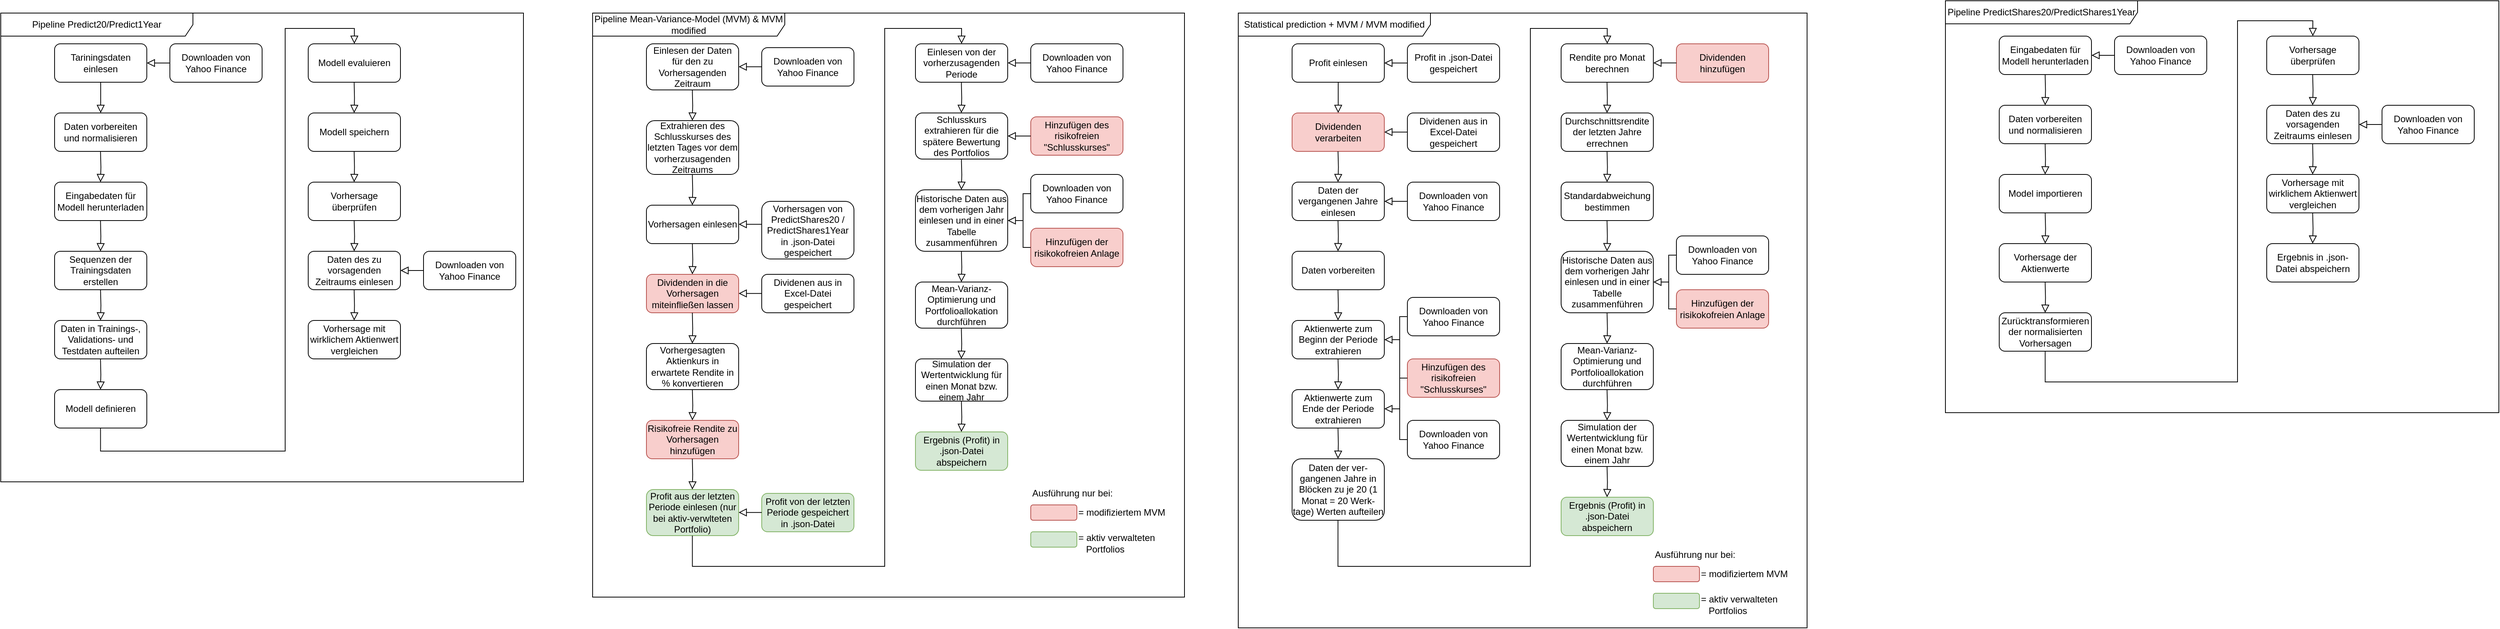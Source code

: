 <mxfile version="24.4.8" type="device">
  <diagram id="C5RBs43oDa-KdzZeNtuy" name="Page-1">
    <mxGraphModel dx="667" dy="1264" grid="1" gridSize="10" guides="1" tooltips="1" connect="1" arrows="1" fold="1" page="1" pageScale="1" pageWidth="827" pageHeight="1169" math="0" shadow="0">
      <root>
        <mxCell id="WIyWlLk6GJQsqaUBKTNV-0" />
        <mxCell id="WIyWlLk6GJQsqaUBKTNV-1" parent="WIyWlLk6GJQsqaUBKTNV-0" />
        <mxCell id="WIyWlLk6GJQsqaUBKTNV-2" value="" style="rounded=0;html=1;jettySize=auto;orthogonalLoop=1;fontSize=11;endArrow=block;endFill=0;endSize=8;strokeWidth=1;shadow=0;labelBackgroundColor=none;edgeStyle=orthogonalEdgeStyle;" parent="WIyWlLk6GJQsqaUBKTNV-1" source="WIyWlLk6GJQsqaUBKTNV-3" edge="1">
          <mxGeometry relative="1" as="geometry">
            <mxPoint x="220" y="170" as="targetPoint" />
          </mxGeometry>
        </mxCell>
        <mxCell id="WIyWlLk6GJQsqaUBKTNV-3" value="Tariningsdaten einlesen" style="rounded=1;whiteSpace=wrap;html=1;fontSize=12;glass=0;strokeWidth=1;shadow=0;" parent="WIyWlLk6GJQsqaUBKTNV-1" vertex="1">
          <mxGeometry x="160" y="80" width="120" height="50" as="geometry" />
        </mxCell>
        <mxCell id="Cf4axvwulH_Esh14Sne0-0" value="Pipeline Predict20/Predict1Year" style="shape=umlFrame;whiteSpace=wrap;html=1;pointerEvents=0;recursiveResize=0;container=1;collapsible=0;width=250;height=30;" parent="WIyWlLk6GJQsqaUBKTNV-1" vertex="1">
          <mxGeometry x="90" y="40" width="680" height="610" as="geometry" />
        </mxCell>
        <mxCell id="Cf4axvwulH_Esh14Sne0-1" value="Daten vorbereiten und normalisieren" style="rounded=1;whiteSpace=wrap;html=1;fontSize=12;glass=0;strokeWidth=1;shadow=0;" parent="Cf4axvwulH_Esh14Sne0-0" vertex="1">
          <mxGeometry x="70" y="130" width="120" height="50" as="geometry" />
        </mxCell>
        <mxCell id="Cf4axvwulH_Esh14Sne0-2" value="Eingabedaten für Modell herunterladen" style="rounded=1;whiteSpace=wrap;html=1;fontSize=12;glass=0;strokeWidth=1;shadow=0;" parent="Cf4axvwulH_Esh14Sne0-0" vertex="1">
          <mxGeometry x="70" y="220" width="120" height="50" as="geometry" />
        </mxCell>
        <mxCell id="Cf4axvwulH_Esh14Sne0-3" value="" style="rounded=0;html=1;jettySize=auto;orthogonalLoop=1;fontSize=11;endArrow=block;endFill=0;endSize=8;strokeWidth=1;shadow=0;labelBackgroundColor=none;edgeStyle=orthogonalEdgeStyle;" parent="Cf4axvwulH_Esh14Sne0-0" edge="1">
          <mxGeometry relative="1" as="geometry">
            <mxPoint x="129.75" y="180" as="sourcePoint" />
            <mxPoint x="129.75" y="220" as="targetPoint" />
          </mxGeometry>
        </mxCell>
        <mxCell id="Cf4axvwulH_Esh14Sne0-4" value="Sequenzen der Trainingsdaten erstellen" style="rounded=1;whiteSpace=wrap;html=1;fontSize=12;glass=0;strokeWidth=1;shadow=0;" parent="Cf4axvwulH_Esh14Sne0-0" vertex="1">
          <mxGeometry x="70" y="310" width="120" height="50" as="geometry" />
        </mxCell>
        <mxCell id="Cf4axvwulH_Esh14Sne0-5" value="" style="rounded=0;html=1;jettySize=auto;orthogonalLoop=1;fontSize=11;endArrow=block;endFill=0;endSize=8;strokeWidth=1;shadow=0;labelBackgroundColor=none;edgeStyle=orthogonalEdgeStyle;" parent="Cf4axvwulH_Esh14Sne0-0" edge="1">
          <mxGeometry relative="1" as="geometry">
            <mxPoint x="129.73" y="270" as="sourcePoint" />
            <mxPoint x="129.73" y="310" as="targetPoint" />
          </mxGeometry>
        </mxCell>
        <mxCell id="Cf4axvwulH_Esh14Sne0-6" value="Daten in Trainings-, Validations- und Testdaten aufteilen" style="rounded=1;whiteSpace=wrap;html=1;fontSize=12;glass=0;strokeWidth=1;shadow=0;" parent="Cf4axvwulH_Esh14Sne0-0" vertex="1">
          <mxGeometry x="70" y="400" width="120" height="50" as="geometry" />
        </mxCell>
        <mxCell id="Cf4axvwulH_Esh14Sne0-7" value="" style="rounded=0;html=1;jettySize=auto;orthogonalLoop=1;fontSize=11;endArrow=block;endFill=0;endSize=8;strokeWidth=1;shadow=0;labelBackgroundColor=none;edgeStyle=orthogonalEdgeStyle;" parent="Cf4axvwulH_Esh14Sne0-0" edge="1">
          <mxGeometry relative="1" as="geometry">
            <mxPoint x="129.77" y="360" as="sourcePoint" />
            <mxPoint x="129.77" y="400" as="targetPoint" />
          </mxGeometry>
        </mxCell>
        <mxCell id="Cf4axvwulH_Esh14Sne0-8" value="Modell definieren" style="rounded=1;whiteSpace=wrap;html=1;fontSize=12;glass=0;strokeWidth=1;shadow=0;" parent="Cf4axvwulH_Esh14Sne0-0" vertex="1">
          <mxGeometry x="70" y="490" width="120" height="50" as="geometry" />
        </mxCell>
        <mxCell id="Cf4axvwulH_Esh14Sne0-9" value="" style="rounded=0;html=1;jettySize=auto;orthogonalLoop=1;fontSize=11;endArrow=block;endFill=0;endSize=8;strokeWidth=1;shadow=0;labelBackgroundColor=none;edgeStyle=orthogonalEdgeStyle;" parent="Cf4axvwulH_Esh14Sne0-0" edge="1">
          <mxGeometry relative="1" as="geometry">
            <mxPoint x="129.73" y="450" as="sourcePoint" />
            <mxPoint x="129.73" y="490" as="targetPoint" />
          </mxGeometry>
        </mxCell>
        <mxCell id="Cf4axvwulH_Esh14Sne0-10" value="" style="rounded=0;html=1;jettySize=auto;orthogonalLoop=1;fontSize=11;endArrow=block;endFill=0;endSize=8;strokeWidth=1;shadow=0;labelBackgroundColor=none;edgeStyle=orthogonalEdgeStyle;entryX=0.5;entryY=0;entryDx=0;entryDy=0;" parent="Cf4axvwulH_Esh14Sne0-0" target="Cf4axvwulH_Esh14Sne0-11" edge="1">
          <mxGeometry relative="1" as="geometry">
            <mxPoint x="129.77" y="540" as="sourcePoint" />
            <mxPoint x="129.77" y="580" as="targetPoint" />
            <Array as="points">
              <mxPoint x="130" y="570" />
              <mxPoint x="370" y="570" />
              <mxPoint x="370" y="20" />
              <mxPoint x="460" y="20" />
            </Array>
          </mxGeometry>
        </mxCell>
        <mxCell id="Cf4axvwulH_Esh14Sne0-11" value="Modell evaluieren" style="rounded=1;whiteSpace=wrap;html=1;fontSize=12;glass=0;strokeWidth=1;shadow=0;" parent="Cf4axvwulH_Esh14Sne0-0" vertex="1">
          <mxGeometry x="400" y="40" width="120" height="50" as="geometry" />
        </mxCell>
        <mxCell id="Cf4axvwulH_Esh14Sne0-12" value="Modell speichern" style="rounded=1;whiteSpace=wrap;html=1;fontSize=12;glass=0;strokeWidth=1;shadow=0;" parent="Cf4axvwulH_Esh14Sne0-0" vertex="1">
          <mxGeometry x="400" y="130" width="120" height="50" as="geometry" />
        </mxCell>
        <mxCell id="Cf4axvwulH_Esh14Sne0-13" value="" style="rounded=0;html=1;jettySize=auto;orthogonalLoop=1;fontSize=11;endArrow=block;endFill=0;endSize=8;strokeWidth=1;shadow=0;labelBackgroundColor=none;edgeStyle=orthogonalEdgeStyle;" parent="Cf4axvwulH_Esh14Sne0-0" edge="1">
          <mxGeometry relative="1" as="geometry">
            <mxPoint x="459.74" y="90" as="sourcePoint" />
            <mxPoint x="459.74" y="130" as="targetPoint" />
          </mxGeometry>
        </mxCell>
        <mxCell id="Cf4axvwulH_Esh14Sne0-14" value="Vorhersage überprüfen" style="rounded=1;whiteSpace=wrap;html=1;fontSize=12;glass=0;strokeWidth=1;shadow=0;" parent="Cf4axvwulH_Esh14Sne0-0" vertex="1">
          <mxGeometry x="400" y="220" width="120" height="50" as="geometry" />
        </mxCell>
        <mxCell id="Cf4axvwulH_Esh14Sne0-16" value="" style="rounded=0;html=1;jettySize=auto;orthogonalLoop=1;fontSize=11;endArrow=block;endFill=0;endSize=8;strokeWidth=1;shadow=0;labelBackgroundColor=none;edgeStyle=orthogonalEdgeStyle;" parent="Cf4axvwulH_Esh14Sne0-0" edge="1">
          <mxGeometry relative="1" as="geometry">
            <mxPoint x="459.74" y="180" as="sourcePoint" />
            <mxPoint x="459.74" y="220" as="targetPoint" />
          </mxGeometry>
        </mxCell>
        <mxCell id="Cf4axvwulH_Esh14Sne0-18" value="Downloaden von Yahoo Finance" style="rounded=1;whiteSpace=wrap;html=1;fontSize=12;glass=0;strokeWidth=1;shadow=0;" parent="Cf4axvwulH_Esh14Sne0-0" vertex="1">
          <mxGeometry x="220" y="40" width="120" height="50" as="geometry" />
        </mxCell>
        <mxCell id="Cf4axvwulH_Esh14Sne0-19" value="Downloaden von Yahoo Finance" style="rounded=1;whiteSpace=wrap;html=1;fontSize=12;glass=0;strokeWidth=1;shadow=0;" parent="Cf4axvwulH_Esh14Sne0-0" vertex="1">
          <mxGeometry x="550" y="310" width="120" height="50" as="geometry" />
        </mxCell>
        <mxCell id="Cf4axvwulH_Esh14Sne0-20" value="" style="rounded=0;html=1;jettySize=auto;orthogonalLoop=1;fontSize=11;endArrow=block;endFill=0;endSize=8;strokeWidth=1;shadow=0;labelBackgroundColor=none;edgeStyle=orthogonalEdgeStyle;entryX=1;entryY=0.5;entryDx=0;entryDy=0;exitX=0;exitY=0.5;exitDx=0;exitDy=0;" parent="Cf4axvwulH_Esh14Sne0-0" source="Cf4axvwulH_Esh14Sne0-19" edge="1">
          <mxGeometry relative="1" as="geometry">
            <mxPoint x="470" y="370" as="sourcePoint" />
            <mxPoint x="520" y="335" as="targetPoint" />
            <Array as="points" />
          </mxGeometry>
        </mxCell>
        <mxCell id="Cf4axvwulH_Esh14Sne0-21" value="Daten des zu vorsagenden Zeitraums einlesen" style="rounded=1;whiteSpace=wrap;html=1;fontSize=12;glass=0;strokeWidth=1;shadow=0;" parent="Cf4axvwulH_Esh14Sne0-0" vertex="1">
          <mxGeometry x="400" y="310" width="120" height="50" as="geometry" />
        </mxCell>
        <mxCell id="Cf4axvwulH_Esh14Sne0-22" value="" style="rounded=0;html=1;jettySize=auto;orthogonalLoop=1;fontSize=11;endArrow=block;endFill=0;endSize=8;strokeWidth=1;shadow=0;labelBackgroundColor=none;edgeStyle=orthogonalEdgeStyle;" parent="Cf4axvwulH_Esh14Sne0-0" edge="1">
          <mxGeometry relative="1" as="geometry">
            <mxPoint x="459.76" y="270" as="sourcePoint" />
            <mxPoint x="459.76" y="310" as="targetPoint" />
          </mxGeometry>
        </mxCell>
        <mxCell id="Cf4axvwulH_Esh14Sne0-23" value="Vorhersage mit wirklichem Aktienwert vergleichen" style="rounded=1;whiteSpace=wrap;html=1;fontSize=12;glass=0;strokeWidth=1;shadow=0;" parent="Cf4axvwulH_Esh14Sne0-0" vertex="1">
          <mxGeometry x="400" y="400" width="120" height="50" as="geometry" />
        </mxCell>
        <mxCell id="Cf4axvwulH_Esh14Sne0-24" value="" style="rounded=0;html=1;jettySize=auto;orthogonalLoop=1;fontSize=11;endArrow=block;endFill=0;endSize=8;strokeWidth=1;shadow=0;labelBackgroundColor=none;edgeStyle=orthogonalEdgeStyle;" parent="Cf4axvwulH_Esh14Sne0-0" edge="1">
          <mxGeometry relative="1" as="geometry">
            <mxPoint x="459.74" y="360" as="sourcePoint" />
            <mxPoint x="459.74" y="400" as="targetPoint" />
          </mxGeometry>
        </mxCell>
        <mxCell id="Cf4axvwulH_Esh14Sne0-17" value="" style="rounded=0;html=1;jettySize=auto;orthogonalLoop=1;fontSize=11;endArrow=block;endFill=0;endSize=8;strokeWidth=1;shadow=0;labelBackgroundColor=none;edgeStyle=orthogonalEdgeStyle;entryX=1;entryY=0.5;entryDx=0;entryDy=0;exitX=0;exitY=0.5;exitDx=0;exitDy=0;" parent="WIyWlLk6GJQsqaUBKTNV-1" source="Cf4axvwulH_Esh14Sne0-18" target="WIyWlLk6GJQsqaUBKTNV-3" edge="1">
          <mxGeometry relative="1" as="geometry">
            <mxPoint x="230" y="140" as="sourcePoint" />
            <mxPoint x="230" y="180" as="targetPoint" />
            <Array as="points" />
          </mxGeometry>
        </mxCell>
        <mxCell id="Cf4axvwulH_Esh14Sne0-27" value="Pipeline Mean-Variance-Model (MVM) &amp;amp; MVM modified" style="shape=umlFrame;whiteSpace=wrap;html=1;pointerEvents=0;recursiveResize=0;container=1;collapsible=0;width=250;height=30;" parent="WIyWlLk6GJQsqaUBKTNV-1" vertex="1">
          <mxGeometry x="860" y="40" width="770" height="760" as="geometry" />
        </mxCell>
        <mxCell id="Cf4axvwulH_Esh14Sne0-28" value="Extrahieren des Schlusskurses des letzten Tages vor dem vorherzusagenden Zeitraums" style="rounded=1;whiteSpace=wrap;html=1;fontSize=12;glass=0;strokeWidth=1;shadow=0;" parent="Cf4axvwulH_Esh14Sne0-27" vertex="1">
          <mxGeometry x="70" y="140" width="120" height="70" as="geometry" />
        </mxCell>
        <mxCell id="Cf4axvwulH_Esh14Sne0-29" value="Vorhersagen einlesen" style="rounded=1;whiteSpace=wrap;html=1;fontSize=12;glass=0;strokeWidth=1;shadow=0;" parent="Cf4axvwulH_Esh14Sne0-27" vertex="1">
          <mxGeometry x="70" y="250" width="120" height="50" as="geometry" />
        </mxCell>
        <mxCell id="Cf4axvwulH_Esh14Sne0-30" value="" style="rounded=0;html=1;jettySize=auto;orthogonalLoop=1;fontSize=11;endArrow=block;endFill=0;endSize=8;strokeWidth=1;shadow=0;labelBackgroundColor=none;edgeStyle=orthogonalEdgeStyle;" parent="Cf4axvwulH_Esh14Sne0-27" edge="1">
          <mxGeometry relative="1" as="geometry">
            <mxPoint x="129.73" y="100" as="sourcePoint" />
            <mxPoint x="129.73" y="140" as="targetPoint" />
          </mxGeometry>
        </mxCell>
        <mxCell id="Cf4axvwulH_Esh14Sne0-31" value="Vorhergesagten Aktienkurs in erwartete Rendite in % konvertieren" style="rounded=1;whiteSpace=wrap;html=1;fontSize=12;glass=0;strokeWidth=1;shadow=0;" parent="Cf4axvwulH_Esh14Sne0-27" vertex="1">
          <mxGeometry x="70" y="430" width="120" height="60" as="geometry" />
        </mxCell>
        <mxCell id="Cf4axvwulH_Esh14Sne0-33" value="Profit aus der letzten Periode einlesen (nur bei aktiv-verwlteten Portfolio)" style="rounded=1;whiteSpace=wrap;html=1;fontSize=12;glass=0;strokeWidth=1;shadow=0;fillColor=#d5e8d4;strokeColor=#82b366;" parent="Cf4axvwulH_Esh14Sne0-27" vertex="1">
          <mxGeometry x="70" y="620" width="120" height="60" as="geometry" />
        </mxCell>
        <mxCell id="Cf4axvwulH_Esh14Sne0-34" value="" style="rounded=0;html=1;jettySize=auto;orthogonalLoop=1;fontSize=11;endArrow=block;endFill=0;endSize=8;strokeWidth=1;shadow=0;labelBackgroundColor=none;edgeStyle=orthogonalEdgeStyle;" parent="Cf4axvwulH_Esh14Sne0-27" edge="1">
          <mxGeometry relative="1" as="geometry">
            <mxPoint x="129.74" y="210" as="sourcePoint" />
            <mxPoint x="129.74" y="250" as="targetPoint" />
          </mxGeometry>
        </mxCell>
        <mxCell id="Cf4axvwulH_Esh14Sne0-35" value="Profit von der letzten Periode gespeichert in .json-Datei" style="rounded=1;whiteSpace=wrap;html=1;fontSize=12;glass=0;strokeWidth=1;shadow=0;fillColor=#d5e8d4;strokeColor=#82b366;" parent="Cf4axvwulH_Esh14Sne0-27" vertex="1">
          <mxGeometry x="220" y="625" width="120" height="50" as="geometry" />
        </mxCell>
        <mxCell id="Cf4axvwulH_Esh14Sne0-37" value="" style="rounded=0;html=1;jettySize=auto;orthogonalLoop=1;fontSize=11;endArrow=block;endFill=0;endSize=8;strokeWidth=1;shadow=0;labelBackgroundColor=none;edgeStyle=orthogonalEdgeStyle;" parent="Cf4axvwulH_Esh14Sne0-27" edge="1">
          <mxGeometry relative="1" as="geometry">
            <mxPoint x="129.77" y="490" as="sourcePoint" />
            <mxPoint x="129.77" y="530" as="targetPoint" />
          </mxGeometry>
        </mxCell>
        <mxCell id="Cf4axvwulH_Esh14Sne0-38" value="Einlesen von der vorherzusagenden Periode" style="rounded=1;whiteSpace=wrap;html=1;fontSize=12;glass=0;strokeWidth=1;shadow=0;" parent="Cf4axvwulH_Esh14Sne0-27" vertex="1">
          <mxGeometry x="420" y="40" width="120" height="50" as="geometry" />
        </mxCell>
        <mxCell id="Cf4axvwulH_Esh14Sne0-39" value="Schlusskurs extrahieren für die spätere Bewertung des Portfolios" style="rounded=1;whiteSpace=wrap;html=1;fontSize=12;glass=0;strokeWidth=1;shadow=0;" parent="Cf4axvwulH_Esh14Sne0-27" vertex="1">
          <mxGeometry x="420" y="130" width="120" height="60" as="geometry" />
        </mxCell>
        <mxCell id="Cf4axvwulH_Esh14Sne0-41" value="Historische Daten aus dem vorherigen Jahr einlesen und in einer Tabelle zusammenführen" style="rounded=1;whiteSpace=wrap;html=1;fontSize=12;glass=0;strokeWidth=1;shadow=0;" parent="Cf4axvwulH_Esh14Sne0-27" vertex="1">
          <mxGeometry x="420" y="230" width="120" height="80" as="geometry" />
        </mxCell>
        <mxCell id="Cf4axvwulH_Esh14Sne0-42" value="" style="rounded=0;html=1;jettySize=auto;orthogonalLoop=1;fontSize=11;endArrow=block;endFill=0;endSize=8;strokeWidth=1;shadow=0;labelBackgroundColor=none;edgeStyle=orthogonalEdgeStyle;" parent="Cf4axvwulH_Esh14Sne0-27" edge="1">
          <mxGeometry relative="1" as="geometry">
            <mxPoint x="479.77" y="190" as="sourcePoint" />
            <mxPoint x="479.77" y="230" as="targetPoint" />
          </mxGeometry>
        </mxCell>
        <mxCell id="Cf4axvwulH_Esh14Sne0-43" value="Einlesen der Daten für den zu Vorhersagenden Zeitraum" style="rounded=1;whiteSpace=wrap;html=1;fontSize=12;glass=0;strokeWidth=1;shadow=0;" parent="Cf4axvwulH_Esh14Sne0-27" vertex="1">
          <mxGeometry x="70" y="40" width="120" height="60" as="geometry" />
        </mxCell>
        <mxCell id="Cf4axvwulH_Esh14Sne0-46" value="Mean-Varianz-Optimierung und Portfolioallokation durchführen" style="rounded=1;whiteSpace=wrap;html=1;fontSize=12;glass=0;strokeWidth=1;shadow=0;" parent="Cf4axvwulH_Esh14Sne0-27" vertex="1">
          <mxGeometry x="420" y="350" width="120" height="60" as="geometry" />
        </mxCell>
        <mxCell id="Cf4axvwulH_Esh14Sne0-48" value="Simulation der Wertentwicklung für einen Monat bzw. einem Jahr" style="rounded=1;whiteSpace=wrap;html=1;fontSize=12;glass=0;strokeWidth=1;shadow=0;" parent="Cf4axvwulH_Esh14Sne0-27" vertex="1">
          <mxGeometry x="420" y="450" width="120" height="55" as="geometry" />
        </mxCell>
        <mxCell id="Cf4axvwulH_Esh14Sne0-51" value="Downloaden von Yahoo Finance" style="rounded=1;whiteSpace=wrap;html=1;fontSize=12;glass=0;strokeWidth=1;shadow=0;" parent="Cf4axvwulH_Esh14Sne0-27" vertex="1">
          <mxGeometry x="220" y="45" width="120" height="50" as="geometry" />
        </mxCell>
        <mxCell id="Cf4axvwulH_Esh14Sne0-52" value="" style="rounded=0;html=1;jettySize=auto;orthogonalLoop=1;fontSize=11;endArrow=block;endFill=0;endSize=8;strokeWidth=1;shadow=0;labelBackgroundColor=none;edgeStyle=orthogonalEdgeStyle;entryX=1;entryY=0.5;entryDx=0;entryDy=0;exitX=0;exitY=0.5;exitDx=0;exitDy=0;" parent="Cf4axvwulH_Esh14Sne0-27" edge="1">
          <mxGeometry relative="1" as="geometry">
            <mxPoint x="220" y="69.86" as="sourcePoint" />
            <mxPoint x="190" y="69.86" as="targetPoint" />
            <Array as="points" />
          </mxGeometry>
        </mxCell>
        <mxCell id="Cf4axvwulH_Esh14Sne0-54" value="Vorhersagen von PredictShares20 / PredictShares1Year in .json-Datei gespeichert" style="rounded=1;whiteSpace=wrap;html=1;fontSize=12;glass=0;strokeWidth=1;shadow=0;" parent="Cf4axvwulH_Esh14Sne0-27" vertex="1">
          <mxGeometry x="220" y="245" width="120" height="75" as="geometry" />
        </mxCell>
        <mxCell id="Cf4axvwulH_Esh14Sne0-57" value="" style="rounded=0;html=1;jettySize=auto;orthogonalLoop=1;fontSize=11;endArrow=block;endFill=0;endSize=8;strokeWidth=1;shadow=0;labelBackgroundColor=none;edgeStyle=orthogonalEdgeStyle;entryX=1;entryY=0.5;entryDx=0;entryDy=0;exitX=0;exitY=0.5;exitDx=0;exitDy=0;" parent="Cf4axvwulH_Esh14Sne0-27" edge="1">
          <mxGeometry relative="1" as="geometry">
            <mxPoint x="220" y="274.83" as="sourcePoint" />
            <mxPoint x="190" y="274.83" as="targetPoint" />
            <Array as="points" />
          </mxGeometry>
        </mxCell>
        <mxCell id="Cf4axvwulH_Esh14Sne0-58" value="" style="rounded=0;html=1;jettySize=auto;orthogonalLoop=1;fontSize=11;endArrow=block;endFill=0;endSize=8;strokeWidth=1;shadow=0;labelBackgroundColor=none;edgeStyle=orthogonalEdgeStyle;" parent="Cf4axvwulH_Esh14Sne0-27" edge="1">
          <mxGeometry relative="1" as="geometry">
            <mxPoint x="129.76" y="300" as="sourcePoint" />
            <mxPoint x="129.76" y="340" as="targetPoint" />
          </mxGeometry>
        </mxCell>
        <mxCell id="Cf4axvwulH_Esh14Sne0-59" value="" style="rounded=0;html=1;jettySize=auto;orthogonalLoop=1;fontSize=11;endArrow=block;endFill=0;endSize=8;strokeWidth=1;shadow=0;labelBackgroundColor=none;edgeStyle=orthogonalEdgeStyle;entryX=1;entryY=0.5;entryDx=0;entryDy=0;exitX=0;exitY=0.5;exitDx=0;exitDy=0;" parent="Cf4axvwulH_Esh14Sne0-27" edge="1">
          <mxGeometry relative="1" as="geometry">
            <mxPoint x="220" y="649.86" as="sourcePoint" />
            <mxPoint x="190" y="649.86" as="targetPoint" />
            <Array as="points" />
          </mxGeometry>
        </mxCell>
        <mxCell id="Cf4axvwulH_Esh14Sne0-61" value="" style="rounded=0;html=1;jettySize=auto;orthogonalLoop=1;fontSize=11;endArrow=block;endFill=0;endSize=8;strokeWidth=1;shadow=0;labelBackgroundColor=none;edgeStyle=orthogonalEdgeStyle;entryX=0.5;entryY=0;entryDx=0;entryDy=0;" parent="Cf4axvwulH_Esh14Sne0-27" edge="1" target="Cf4axvwulH_Esh14Sne0-38">
          <mxGeometry relative="1" as="geometry">
            <mxPoint x="129.77" y="680" as="sourcePoint" />
            <mxPoint x="129.77" y="720" as="targetPoint" />
            <Array as="points">
              <mxPoint x="130" y="720" />
              <mxPoint x="380" y="720" />
              <mxPoint x="380" y="20" />
              <mxPoint x="480" y="20" />
            </Array>
          </mxGeometry>
        </mxCell>
        <mxCell id="Cf4axvwulH_Esh14Sne0-62" value="Downloaden von Yahoo Finance" style="rounded=1;whiteSpace=wrap;html=1;fontSize=12;glass=0;strokeWidth=1;shadow=0;" parent="Cf4axvwulH_Esh14Sne0-27" vertex="1">
          <mxGeometry x="570" y="40" width="120" height="50" as="geometry" />
        </mxCell>
        <mxCell id="Cf4axvwulH_Esh14Sne0-63" value="" style="rounded=0;html=1;jettySize=auto;orthogonalLoop=1;fontSize=11;endArrow=block;endFill=0;endSize=8;strokeWidth=1;shadow=0;labelBackgroundColor=none;edgeStyle=orthogonalEdgeStyle;entryX=1;entryY=0.5;entryDx=0;entryDy=0;exitX=0;exitY=0.5;exitDx=0;exitDy=0;" parent="Cf4axvwulH_Esh14Sne0-27" edge="1">
          <mxGeometry relative="1" as="geometry">
            <mxPoint x="570" y="64.83" as="sourcePoint" />
            <mxPoint x="540" y="64.83" as="targetPoint" />
            <Array as="points" />
          </mxGeometry>
        </mxCell>
        <mxCell id="Cf4axvwulH_Esh14Sne0-64" value="" style="rounded=0;html=1;jettySize=auto;orthogonalLoop=1;fontSize=11;endArrow=block;endFill=0;endSize=8;strokeWidth=1;shadow=0;labelBackgroundColor=none;edgeStyle=orthogonalEdgeStyle;" parent="Cf4axvwulH_Esh14Sne0-27" edge="1">
          <mxGeometry relative="1" as="geometry">
            <mxPoint x="479.73" y="90" as="sourcePoint" />
            <mxPoint x="479.73" y="130" as="targetPoint" />
          </mxGeometry>
        </mxCell>
        <mxCell id="Cf4axvwulH_Esh14Sne0-65" value="Downloaden von Yahoo Finance" style="rounded=1;whiteSpace=wrap;html=1;fontSize=12;glass=0;strokeWidth=1;shadow=0;" parent="Cf4axvwulH_Esh14Sne0-27" vertex="1">
          <mxGeometry x="570" y="210" width="120" height="50" as="geometry" />
        </mxCell>
        <mxCell id="Cf4axvwulH_Esh14Sne0-66" value="" style="rounded=0;html=1;jettySize=auto;orthogonalLoop=1;fontSize=11;endArrow=block;endFill=0;endSize=8;strokeWidth=1;shadow=0;labelBackgroundColor=none;edgeStyle=orthogonalEdgeStyle;entryX=1;entryY=0.5;entryDx=0;entryDy=0;exitX=0;exitY=0.5;exitDx=0;exitDy=0;" parent="Cf4axvwulH_Esh14Sne0-27" source="Cf4axvwulH_Esh14Sne0-65" edge="1">
          <mxGeometry relative="1" as="geometry">
            <mxPoint x="570" y="270" as="sourcePoint" />
            <mxPoint x="540" y="270" as="targetPoint" />
            <Array as="points">
              <mxPoint x="560" y="235" />
              <mxPoint x="560" y="270" />
            </Array>
          </mxGeometry>
        </mxCell>
        <mxCell id="Cf4axvwulH_Esh14Sne0-67" value="" style="rounded=0;html=1;jettySize=auto;orthogonalLoop=1;fontSize=11;endArrow=block;endFill=0;endSize=8;strokeWidth=1;shadow=0;labelBackgroundColor=none;edgeStyle=orthogonalEdgeStyle;" parent="Cf4axvwulH_Esh14Sne0-27" edge="1">
          <mxGeometry relative="1" as="geometry">
            <mxPoint x="479.77" y="310" as="sourcePoint" />
            <mxPoint x="479.77" y="350" as="targetPoint" />
          </mxGeometry>
        </mxCell>
        <mxCell id="Cf4axvwulH_Esh14Sne0-69" value="Ergebnis (Profit) in .json-Datei abspeichern" style="rounded=1;whiteSpace=wrap;html=1;fontSize=12;glass=0;strokeWidth=1;shadow=0;fillColor=#d5e8d4;strokeColor=#82b366;" parent="Cf4axvwulH_Esh14Sne0-27" vertex="1">
          <mxGeometry x="420" y="545" width="120" height="50" as="geometry" />
        </mxCell>
        <mxCell id="Cf4axvwulH_Esh14Sne0-70" value="" style="rounded=0;html=1;jettySize=auto;orthogonalLoop=1;fontSize=11;endArrow=block;endFill=0;endSize=8;strokeWidth=1;shadow=0;labelBackgroundColor=none;edgeStyle=orthogonalEdgeStyle;" parent="Cf4axvwulH_Esh14Sne0-27" edge="1">
          <mxGeometry relative="1" as="geometry">
            <mxPoint x="479.77" y="505" as="sourcePoint" />
            <mxPoint x="479.77" y="545" as="targetPoint" />
          </mxGeometry>
        </mxCell>
        <mxCell id="Cf4axvwulH_Esh14Sne0-73" value="Dividenden in die Vorhersagen miteinfließen lassen" style="rounded=1;whiteSpace=wrap;html=1;fontSize=12;glass=0;strokeWidth=1;shadow=0;fillColor=#f8cecc;strokeColor=#b85450;" parent="Cf4axvwulH_Esh14Sne0-27" vertex="1">
          <mxGeometry x="70" y="340" width="120" height="50" as="geometry" />
        </mxCell>
        <mxCell id="Cf4axvwulH_Esh14Sne0-107" value="" style="rounded=0;html=1;jettySize=auto;orthogonalLoop=1;fontSize=11;endArrow=block;endFill=0;endSize=8;strokeWidth=1;shadow=0;labelBackgroundColor=none;edgeStyle=orthogonalEdgeStyle;" parent="Cf4axvwulH_Esh14Sne0-27" edge="1">
          <mxGeometry relative="1" as="geometry">
            <mxPoint x="129.74" y="390" as="sourcePoint" />
            <mxPoint x="129.74" y="430" as="targetPoint" />
          </mxGeometry>
        </mxCell>
        <mxCell id="7r-0wV_OuT9NUW6ucxpt-0" value="Risikofreie Rendite zu Vorhersagen hinzufügen" style="rounded=1;whiteSpace=wrap;html=1;fontSize=12;glass=0;strokeWidth=1;shadow=0;fillColor=#f8cecc;strokeColor=#b85450;" parent="Cf4axvwulH_Esh14Sne0-27" vertex="1">
          <mxGeometry x="70" y="530" width="120" height="50" as="geometry" />
        </mxCell>
        <mxCell id="7r-0wV_OuT9NUW6ucxpt-1" value="" style="rounded=0;html=1;jettySize=auto;orthogonalLoop=1;fontSize=11;endArrow=block;endFill=0;endSize=8;strokeWidth=1;shadow=0;labelBackgroundColor=none;edgeStyle=orthogonalEdgeStyle;" parent="Cf4axvwulH_Esh14Sne0-27" edge="1">
          <mxGeometry relative="1" as="geometry">
            <mxPoint x="129.74" y="580" as="sourcePoint" />
            <mxPoint x="129.74" y="620" as="targetPoint" />
          </mxGeometry>
        </mxCell>
        <mxCell id="7r-0wV_OuT9NUW6ucxpt-2" value="Hinzufügen des risikofreien &quot;Schlusskurses&quot;" style="rounded=1;whiteSpace=wrap;html=1;fontSize=12;glass=0;strokeWidth=1;shadow=0;fillColor=#f8cecc;strokeColor=#b85450;" parent="Cf4axvwulH_Esh14Sne0-27" vertex="1">
          <mxGeometry x="570" y="135" width="120" height="50" as="geometry" />
        </mxCell>
        <mxCell id="7r-0wV_OuT9NUW6ucxpt-3" value="" style="rounded=0;html=1;jettySize=auto;orthogonalLoop=1;fontSize=11;endArrow=block;endFill=0;endSize=8;strokeWidth=1;shadow=0;labelBackgroundColor=none;edgeStyle=orthogonalEdgeStyle;entryX=1;entryY=0.5;entryDx=0;entryDy=0;exitX=0;exitY=0.5;exitDx=0;exitDy=0;" parent="Cf4axvwulH_Esh14Sne0-27" edge="1">
          <mxGeometry relative="1" as="geometry">
            <mxPoint x="570" y="160" as="sourcePoint" />
            <mxPoint x="540" y="160" as="targetPoint" />
            <Array as="points" />
          </mxGeometry>
        </mxCell>
        <mxCell id="7r-0wV_OuT9NUW6ucxpt-4" value="Hinzufügen der risikokofreien Anlage" style="rounded=1;whiteSpace=wrap;html=1;fontSize=12;glass=0;strokeWidth=1;shadow=0;fillColor=#f8cecc;strokeColor=#b85450;" parent="Cf4axvwulH_Esh14Sne0-27" vertex="1">
          <mxGeometry x="570" y="280" width="120" height="50" as="geometry" />
        </mxCell>
        <mxCell id="7r-0wV_OuT9NUW6ucxpt-5" value="" style="rounded=0;html=1;jettySize=auto;orthogonalLoop=1;fontSize=11;endArrow=none;endFill=0;endSize=8;strokeWidth=1;shadow=0;labelBackgroundColor=none;edgeStyle=orthogonalEdgeStyle;exitX=0;exitY=0.5;exitDx=0;exitDy=0;" parent="Cf4axvwulH_Esh14Sne0-27" source="7r-0wV_OuT9NUW6ucxpt-4" edge="1">
          <mxGeometry relative="1" as="geometry">
            <mxPoint x="570" y="270" as="sourcePoint" />
            <mxPoint x="560" y="270" as="targetPoint" />
            <Array as="points">
              <mxPoint x="560" y="305" />
            </Array>
          </mxGeometry>
        </mxCell>
        <mxCell id="7r-0wV_OuT9NUW6ucxpt-143" value="Dividenen aus in Excel-Datei gespeichert" style="rounded=1;whiteSpace=wrap;html=1;fontSize=12;glass=0;strokeWidth=1;shadow=0;" parent="Cf4axvwulH_Esh14Sne0-27" vertex="1">
          <mxGeometry x="220" y="340" width="120" height="50" as="geometry" />
        </mxCell>
        <mxCell id="7r-0wV_OuT9NUW6ucxpt-144" value="" style="rounded=0;html=1;jettySize=auto;orthogonalLoop=1;fontSize=11;endArrow=block;endFill=0;endSize=8;strokeWidth=1;shadow=0;labelBackgroundColor=none;edgeStyle=orthogonalEdgeStyle;entryX=1;entryY=0.5;entryDx=0;entryDy=0;exitX=0;exitY=0.5;exitDx=0;exitDy=0;" parent="Cf4axvwulH_Esh14Sne0-27" edge="1">
          <mxGeometry relative="1" as="geometry">
            <mxPoint x="220" y="364.86" as="sourcePoint" />
            <mxPoint x="190" y="364.86" as="targetPoint" />
            <Array as="points" />
          </mxGeometry>
        </mxCell>
        <mxCell id="B1rp0TyY4eTkr4mbMvPn-0" value="" style="rounded=0;html=1;jettySize=auto;orthogonalLoop=1;fontSize=11;endArrow=block;endFill=0;endSize=8;strokeWidth=1;shadow=0;labelBackgroundColor=none;edgeStyle=orthogonalEdgeStyle;" edge="1" parent="Cf4axvwulH_Esh14Sne0-27">
          <mxGeometry relative="1" as="geometry">
            <mxPoint x="479.72" y="410" as="sourcePoint" />
            <mxPoint x="479.72" y="450" as="targetPoint" />
          </mxGeometry>
        </mxCell>
        <mxCell id="d1NWZzKKNV3_05VNxvO6-0" value="" style="rounded=1;whiteSpace=wrap;html=1;fontSize=12;glass=0;strokeWidth=1;shadow=0;fillColor=#f8cecc;strokeColor=#b85450;" parent="Cf4axvwulH_Esh14Sne0-27" vertex="1">
          <mxGeometry x="570" y="640" width="60" height="20" as="geometry" />
        </mxCell>
        <mxCell id="d1NWZzKKNV3_05VNxvO6-1" value="= modifiziertem MVM" style="text;html=1;align=left;verticalAlign=middle;whiteSpace=wrap;rounded=0;" parent="Cf4axvwulH_Esh14Sne0-27" vertex="1">
          <mxGeometry x="630" y="635" width="140" height="30" as="geometry" />
        </mxCell>
        <mxCell id="d1NWZzKKNV3_05VNxvO6-2" value="" style="rounded=1;whiteSpace=wrap;html=1;fontSize=12;glass=0;strokeWidth=1;shadow=0;fillColor=#d5e8d4;strokeColor=#82b366;" parent="Cf4axvwulH_Esh14Sne0-27" vertex="1">
          <mxGeometry x="570" y="675" width="60" height="20" as="geometry" />
        </mxCell>
        <mxCell id="d1NWZzKKNV3_05VNxvO6-3" value="= aktiv verwalteten&amp;nbsp; &amp;nbsp; &amp;nbsp; &amp;nbsp; &amp;nbsp; &amp;nbsp; &amp;nbsp; &amp;nbsp;Portfolios" style="text;html=1;align=left;verticalAlign=middle;whiteSpace=wrap;rounded=0;" parent="Cf4axvwulH_Esh14Sne0-27" vertex="1">
          <mxGeometry x="630" y="675" width="140" height="30" as="geometry" />
        </mxCell>
        <mxCell id="d1NWZzKKNV3_05VNxvO6-4" value="Ausführung nur bei:&amp;nbsp;" style="text;html=1;align=left;verticalAlign=middle;whiteSpace=wrap;rounded=0;" parent="Cf4axvwulH_Esh14Sne0-27" vertex="1">
          <mxGeometry x="570" y="610" width="120" height="30" as="geometry" />
        </mxCell>
        <mxCell id="7r-0wV_OuT9NUW6ucxpt-46" value="" style="rounded=0;html=1;jettySize=auto;orthogonalLoop=1;fontSize=11;endArrow=block;endFill=0;endSize=8;strokeWidth=1;shadow=0;labelBackgroundColor=none;edgeStyle=orthogonalEdgeStyle;" parent="WIyWlLk6GJQsqaUBKTNV-1" source="7r-0wV_OuT9NUW6ucxpt-47" edge="1">
          <mxGeometry relative="1" as="geometry">
            <mxPoint x="1830" y="170" as="targetPoint" />
          </mxGeometry>
        </mxCell>
        <mxCell id="7r-0wV_OuT9NUW6ucxpt-47" value="Profit einlesen" style="rounded=1;whiteSpace=wrap;html=1;fontSize=12;glass=0;strokeWidth=1;shadow=0;" parent="WIyWlLk6GJQsqaUBKTNV-1" vertex="1">
          <mxGeometry x="1770" y="80" width="120" height="50" as="geometry" />
        </mxCell>
        <mxCell id="7r-0wV_OuT9NUW6ucxpt-48" value="Statistical prediction + MVM / MVM modified" style="shape=umlFrame;whiteSpace=wrap;html=1;pointerEvents=0;recursiveResize=0;container=1;collapsible=0;width=250;height=30;" parent="WIyWlLk6GJQsqaUBKTNV-1" vertex="1">
          <mxGeometry x="1700" y="40" width="740" height="800" as="geometry" />
        </mxCell>
        <mxCell id="7r-0wV_OuT9NUW6ucxpt-64" value="Profit in .json-Datei gespeichert" style="rounded=1;whiteSpace=wrap;html=1;fontSize=12;glass=0;strokeWidth=1;shadow=0;" parent="7r-0wV_OuT9NUW6ucxpt-48" vertex="1">
          <mxGeometry x="220" y="40" width="120" height="50" as="geometry" />
        </mxCell>
        <mxCell id="7r-0wV_OuT9NUW6ucxpt-96" value="Simulation der Wertentwicklung für einen Monat bzw. einem Jahr" style="rounded=1;whiteSpace=wrap;html=1;fontSize=12;glass=0;strokeWidth=1;shadow=0;" parent="7r-0wV_OuT9NUW6ucxpt-48" vertex="1">
          <mxGeometry x="420" y="530" width="120" height="60" as="geometry" />
        </mxCell>
        <mxCell id="7r-0wV_OuT9NUW6ucxpt-97" value="Ergebnis (Profit) in .json-Datei abspeichern" style="rounded=1;whiteSpace=wrap;html=1;fontSize=12;glass=0;strokeWidth=1;shadow=0;fillColor=#d5e8d4;strokeColor=#82b366;" parent="7r-0wV_OuT9NUW6ucxpt-48" vertex="1">
          <mxGeometry x="420" y="630" width="120" height="50" as="geometry" />
        </mxCell>
        <mxCell id="7r-0wV_OuT9NUW6ucxpt-98" value="" style="rounded=0;html=1;jettySize=auto;orthogonalLoop=1;fontSize=11;endArrow=block;endFill=0;endSize=8;strokeWidth=1;shadow=0;labelBackgroundColor=none;edgeStyle=orthogonalEdgeStyle;" parent="7r-0wV_OuT9NUW6ucxpt-48" edge="1">
          <mxGeometry relative="1" as="geometry">
            <mxPoint x="479.77" y="590" as="sourcePoint" />
            <mxPoint x="479.77" y="630" as="targetPoint" />
          </mxGeometry>
        </mxCell>
        <mxCell id="7r-0wV_OuT9NUW6ucxpt-141" value="Dividenden verarbeiten" style="rounded=1;whiteSpace=wrap;html=1;fontSize=12;glass=0;strokeWidth=1;shadow=0;fillColor=#f8cecc;strokeColor=#b85450;" parent="7r-0wV_OuT9NUW6ucxpt-48" vertex="1">
          <mxGeometry x="70" y="130" width="120" height="50" as="geometry" />
        </mxCell>
        <mxCell id="7r-0wV_OuT9NUW6ucxpt-142" value="" style="rounded=0;html=1;jettySize=auto;orthogonalLoop=1;fontSize=11;endArrow=block;endFill=0;endSize=8;strokeWidth=1;shadow=0;labelBackgroundColor=none;edgeStyle=orthogonalEdgeStyle;" parent="7r-0wV_OuT9NUW6ucxpt-48" edge="1">
          <mxGeometry relative="1" as="geometry">
            <mxPoint x="129.75" y="220" as="targetPoint" />
            <mxPoint x="129.75" y="180" as="sourcePoint" />
          </mxGeometry>
        </mxCell>
        <mxCell id="7r-0wV_OuT9NUW6ucxpt-145" value="Dividenen aus in Excel-Datei gespeichert" style="rounded=1;whiteSpace=wrap;html=1;fontSize=12;glass=0;strokeWidth=1;shadow=0;" parent="7r-0wV_OuT9NUW6ucxpt-48" vertex="1">
          <mxGeometry x="220" y="130" width="120" height="50" as="geometry" />
        </mxCell>
        <mxCell id="7r-0wV_OuT9NUW6ucxpt-146" value="" style="rounded=0;html=1;jettySize=auto;orthogonalLoop=1;fontSize=11;endArrow=block;endFill=0;endSize=8;strokeWidth=1;shadow=0;labelBackgroundColor=none;edgeStyle=orthogonalEdgeStyle;entryX=1;entryY=0.5;entryDx=0;entryDy=0;exitX=0;exitY=0.5;exitDx=0;exitDy=0;" parent="7r-0wV_OuT9NUW6ucxpt-48" edge="1">
          <mxGeometry relative="1" as="geometry">
            <mxPoint x="220" y="154.86" as="sourcePoint" />
            <mxPoint x="190" y="154.86" as="targetPoint" />
            <Array as="points" />
          </mxGeometry>
        </mxCell>
        <mxCell id="7r-0wV_OuT9NUW6ucxpt-49" value="Daten vorbereiten" style="rounded=1;whiteSpace=wrap;html=1;fontSize=12;glass=0;strokeWidth=1;shadow=0;" parent="7r-0wV_OuT9NUW6ucxpt-48" vertex="1">
          <mxGeometry x="70" y="310" width="120" height="50" as="geometry" />
        </mxCell>
        <mxCell id="7r-0wV_OuT9NUW6ucxpt-50" value="Aktienwerte zum Beginn der Periode extrahieren" style="rounded=1;whiteSpace=wrap;html=1;fontSize=12;glass=0;strokeWidth=1;shadow=0;" parent="7r-0wV_OuT9NUW6ucxpt-48" vertex="1">
          <mxGeometry x="70" y="400" width="120" height="50" as="geometry" />
        </mxCell>
        <mxCell id="7r-0wV_OuT9NUW6ucxpt-51" value="" style="rounded=0;html=1;jettySize=auto;orthogonalLoop=1;fontSize=11;endArrow=block;endFill=0;endSize=8;strokeWidth=1;shadow=0;labelBackgroundColor=none;edgeStyle=orthogonalEdgeStyle;" parent="7r-0wV_OuT9NUW6ucxpt-48" edge="1">
          <mxGeometry relative="1" as="geometry">
            <mxPoint x="129.72" y="360" as="sourcePoint" />
            <mxPoint x="129.72" y="400" as="targetPoint" />
          </mxGeometry>
        </mxCell>
        <mxCell id="7r-0wV_OuT9NUW6ucxpt-52" value="Aktienwerte zum Ende der Periode extrahieren" style="rounded=1;whiteSpace=wrap;html=1;fontSize=12;glass=0;strokeWidth=1;shadow=0;" parent="7r-0wV_OuT9NUW6ucxpt-48" vertex="1">
          <mxGeometry x="70" y="490" width="120" height="50" as="geometry" />
        </mxCell>
        <mxCell id="7r-0wV_OuT9NUW6ucxpt-53" value="" style="rounded=0;html=1;jettySize=auto;orthogonalLoop=1;fontSize=11;endArrow=block;endFill=0;endSize=8;strokeWidth=1;shadow=0;labelBackgroundColor=none;edgeStyle=orthogonalEdgeStyle;" parent="7r-0wV_OuT9NUW6ucxpt-48" edge="1">
          <mxGeometry relative="1" as="geometry">
            <mxPoint x="129.76" y="450" as="sourcePoint" />
            <mxPoint x="129.76" y="490" as="targetPoint" />
          </mxGeometry>
        </mxCell>
        <mxCell id="7r-0wV_OuT9NUW6ucxpt-54" value="Daten der ver-gangenen Jahre in Blöcken zu je 20 (1 Monat = 20 Werk-tage) Werten aufteilen" style="rounded=1;whiteSpace=wrap;html=1;fontSize=12;glass=0;strokeWidth=1;shadow=0;" parent="7r-0wV_OuT9NUW6ucxpt-48" vertex="1">
          <mxGeometry x="70" y="580" width="120" height="80" as="geometry" />
        </mxCell>
        <mxCell id="7r-0wV_OuT9NUW6ucxpt-55" value="" style="rounded=0;html=1;jettySize=auto;orthogonalLoop=1;fontSize=11;endArrow=block;endFill=0;endSize=8;strokeWidth=1;shadow=0;labelBackgroundColor=none;edgeStyle=orthogonalEdgeStyle;" parent="7r-0wV_OuT9NUW6ucxpt-48" edge="1">
          <mxGeometry relative="1" as="geometry">
            <mxPoint x="129.72" y="540" as="sourcePoint" />
            <mxPoint x="129.72" y="580" as="targetPoint" />
          </mxGeometry>
        </mxCell>
        <mxCell id="7r-0wV_OuT9NUW6ucxpt-56" value="Rendite pro Monat berechnen" style="rounded=1;whiteSpace=wrap;html=1;fontSize=12;glass=0;strokeWidth=1;shadow=0;" parent="7r-0wV_OuT9NUW6ucxpt-48" vertex="1">
          <mxGeometry x="420" y="40" width="120" height="50" as="geometry" />
        </mxCell>
        <mxCell id="7r-0wV_OuT9NUW6ucxpt-57" value="" style="rounded=0;html=1;jettySize=auto;orthogonalLoop=1;fontSize=11;endArrow=block;endFill=0;endSize=8;strokeWidth=1;shadow=0;labelBackgroundColor=none;edgeStyle=orthogonalEdgeStyle;entryX=0.5;entryY=0;entryDx=0;entryDy=0;" parent="7r-0wV_OuT9NUW6ucxpt-48" edge="1" target="7r-0wV_OuT9NUW6ucxpt-56">
          <mxGeometry relative="1" as="geometry">
            <mxPoint x="129.72" y="660" as="sourcePoint" />
            <mxPoint x="129.72" y="700" as="targetPoint" />
            <Array as="points">
              <mxPoint x="130" y="720" />
              <mxPoint x="380" y="720" />
              <mxPoint x="380" y="20" />
              <mxPoint x="480" y="20" />
            </Array>
          </mxGeometry>
        </mxCell>
        <mxCell id="7r-0wV_OuT9NUW6ucxpt-58" value="" style="rounded=0;html=1;jettySize=auto;orthogonalLoop=1;fontSize=11;endArrow=block;endFill=0;endSize=8;strokeWidth=1;shadow=0;labelBackgroundColor=none;edgeStyle=orthogonalEdgeStyle;" parent="7r-0wV_OuT9NUW6ucxpt-48" edge="1">
          <mxGeometry relative="1" as="geometry">
            <mxPoint x="479.72" y="90" as="sourcePoint" />
            <mxPoint x="479.72" y="130" as="targetPoint" />
          </mxGeometry>
        </mxCell>
        <mxCell id="7r-0wV_OuT9NUW6ucxpt-59" value="Durchschnittsrendite der letzten Jahre errechnen" style="rounded=1;whiteSpace=wrap;html=1;fontSize=12;glass=0;strokeWidth=1;shadow=0;" parent="7r-0wV_OuT9NUW6ucxpt-48" vertex="1">
          <mxGeometry x="420" y="130" width="120" height="50" as="geometry" />
        </mxCell>
        <mxCell id="7r-0wV_OuT9NUW6ucxpt-60" value="Standardabweichung bestimmen" style="rounded=1;whiteSpace=wrap;html=1;fontSize=12;glass=0;strokeWidth=1;shadow=0;" parent="7r-0wV_OuT9NUW6ucxpt-48" vertex="1">
          <mxGeometry x="420" y="220" width="120" height="50" as="geometry" />
        </mxCell>
        <mxCell id="7r-0wV_OuT9NUW6ucxpt-61" value="" style="rounded=0;html=1;jettySize=auto;orthogonalLoop=1;fontSize=11;endArrow=block;endFill=0;endSize=8;strokeWidth=1;shadow=0;labelBackgroundColor=none;edgeStyle=orthogonalEdgeStyle;" parent="7r-0wV_OuT9NUW6ucxpt-48" edge="1">
          <mxGeometry relative="1" as="geometry">
            <mxPoint x="479.77" y="180" as="sourcePoint" />
            <mxPoint x="479.77" y="220" as="targetPoint" />
          </mxGeometry>
        </mxCell>
        <mxCell id="7r-0wV_OuT9NUW6ucxpt-78" value="Daten der vergangenen Jahre einlesen" style="rounded=1;whiteSpace=wrap;html=1;fontSize=12;glass=0;strokeWidth=1;shadow=0;" parent="7r-0wV_OuT9NUW6ucxpt-48" vertex="1">
          <mxGeometry x="70" y="220" width="120" height="50" as="geometry" />
        </mxCell>
        <mxCell id="7r-0wV_OuT9NUW6ucxpt-79" value="Downloaden von Yahoo Finance" style="rounded=1;whiteSpace=wrap;html=1;fontSize=12;glass=0;strokeWidth=1;shadow=0;" parent="7r-0wV_OuT9NUW6ucxpt-48" vertex="1">
          <mxGeometry x="220" y="220" width="120" height="50" as="geometry" />
        </mxCell>
        <mxCell id="7r-0wV_OuT9NUW6ucxpt-80" value="" style="rounded=0;html=1;jettySize=auto;orthogonalLoop=1;fontSize=11;endArrow=block;endFill=0;endSize=8;strokeWidth=1;shadow=0;labelBackgroundColor=none;edgeStyle=orthogonalEdgeStyle;entryX=1;entryY=0.5;entryDx=0;entryDy=0;exitX=0;exitY=0.5;exitDx=0;exitDy=0;" parent="7r-0wV_OuT9NUW6ucxpt-48" source="7r-0wV_OuT9NUW6ucxpt-79" target="7r-0wV_OuT9NUW6ucxpt-78" edge="1">
          <mxGeometry relative="1" as="geometry">
            <mxPoint x="140" y="280" as="sourcePoint" />
            <mxPoint x="140" y="320" as="targetPoint" />
            <Array as="points" />
          </mxGeometry>
        </mxCell>
        <mxCell id="7r-0wV_OuT9NUW6ucxpt-81" value="" style="rounded=0;html=1;jettySize=auto;orthogonalLoop=1;fontSize=11;endArrow=block;endFill=0;endSize=8;strokeWidth=1;shadow=0;labelBackgroundColor=none;edgeStyle=orthogonalEdgeStyle;" parent="7r-0wV_OuT9NUW6ucxpt-48" edge="1">
          <mxGeometry relative="1" as="geometry">
            <mxPoint x="129.74" y="310" as="targetPoint" />
            <mxPoint x="129.74" y="270" as="sourcePoint" />
          </mxGeometry>
        </mxCell>
        <mxCell id="7r-0wV_OuT9NUW6ucxpt-82" value="Downloaden von Yahoo Finance" style="rounded=1;whiteSpace=wrap;html=1;fontSize=12;glass=0;strokeWidth=1;shadow=0;" parent="7r-0wV_OuT9NUW6ucxpt-48" vertex="1">
          <mxGeometry x="220" y="370" width="120" height="50" as="geometry" />
        </mxCell>
        <mxCell id="7r-0wV_OuT9NUW6ucxpt-83" value="" style="rounded=0;html=1;jettySize=auto;orthogonalLoop=1;fontSize=11;endArrow=block;endFill=0;endSize=8;strokeWidth=1;shadow=0;labelBackgroundColor=none;edgeStyle=orthogonalEdgeStyle;entryX=1;entryY=0.5;entryDx=0;entryDy=0;exitX=0;exitY=0.5;exitDx=0;exitDy=0;" parent="7r-0wV_OuT9NUW6ucxpt-48" source="7r-0wV_OuT9NUW6ucxpt-82" target="7r-0wV_OuT9NUW6ucxpt-50" edge="1">
          <mxGeometry relative="1" as="geometry">
            <mxPoint x="220" y="400" as="sourcePoint" />
            <mxPoint x="190" y="430" as="targetPoint" />
            <Array as="points">
              <mxPoint x="210" y="395" />
              <mxPoint x="210" y="425" />
            </Array>
          </mxGeometry>
        </mxCell>
        <mxCell id="7r-0wV_OuT9NUW6ucxpt-84" value="Downloaden von Yahoo Finance" style="rounded=1;whiteSpace=wrap;html=1;fontSize=12;glass=0;strokeWidth=1;shadow=0;" parent="7r-0wV_OuT9NUW6ucxpt-48" vertex="1">
          <mxGeometry x="220" y="530" width="120" height="50" as="geometry" />
        </mxCell>
        <mxCell id="7r-0wV_OuT9NUW6ucxpt-85" value="" style="rounded=0;html=1;jettySize=auto;orthogonalLoop=1;fontSize=11;endArrow=block;endFill=0;endSize=8;strokeWidth=1;shadow=0;labelBackgroundColor=none;edgeStyle=orthogonalEdgeStyle;entryX=1;entryY=0.5;entryDx=0;entryDy=0;exitX=0;exitY=0.5;exitDx=0;exitDy=0;" parent="7r-0wV_OuT9NUW6ucxpt-48" source="7r-0wV_OuT9NUW6ucxpt-84" edge="1">
          <mxGeometry relative="1" as="geometry">
            <mxPoint x="140" y="550" as="sourcePoint" />
            <mxPoint x="190" y="515" as="targetPoint" />
            <Array as="points">
              <mxPoint x="210" y="555" />
              <mxPoint x="210" y="515" />
            </Array>
          </mxGeometry>
        </mxCell>
        <mxCell id="7r-0wV_OuT9NUW6ucxpt-86" value="Historische Daten aus dem vorherigen Jahr einlesen und in einer Tabelle zusammenführen" style="rounded=1;whiteSpace=wrap;html=1;fontSize=12;glass=0;strokeWidth=1;shadow=0;" parent="7r-0wV_OuT9NUW6ucxpt-48" vertex="1">
          <mxGeometry x="420" y="310" width="120" height="80" as="geometry" />
        </mxCell>
        <mxCell id="7r-0wV_OuT9NUW6ucxpt-87" value="Downloaden von Yahoo Finance" style="rounded=1;whiteSpace=wrap;html=1;fontSize=12;glass=0;strokeWidth=1;shadow=0;" parent="7r-0wV_OuT9NUW6ucxpt-48" vertex="1">
          <mxGeometry x="570" y="290" width="120" height="50" as="geometry" />
        </mxCell>
        <mxCell id="7r-0wV_OuT9NUW6ucxpt-88" value="" style="rounded=0;html=1;jettySize=auto;orthogonalLoop=1;fontSize=11;endArrow=block;endFill=0;endSize=8;strokeWidth=1;shadow=0;labelBackgroundColor=none;edgeStyle=orthogonalEdgeStyle;entryX=1;entryY=0.5;entryDx=0;entryDy=0;exitX=0;exitY=0.5;exitDx=0;exitDy=0;" parent="7r-0wV_OuT9NUW6ucxpt-48" source="7r-0wV_OuT9NUW6ucxpt-87" edge="1">
          <mxGeometry relative="1" as="geometry">
            <mxPoint x="570" y="350" as="sourcePoint" />
            <mxPoint x="540" y="350" as="targetPoint" />
            <Array as="points">
              <mxPoint x="560" y="315" />
              <mxPoint x="560" y="350" />
            </Array>
          </mxGeometry>
        </mxCell>
        <mxCell id="7r-0wV_OuT9NUW6ucxpt-89" value="Hinzufügen der risikokofreien Anlage" style="rounded=1;whiteSpace=wrap;html=1;fontSize=12;glass=0;strokeWidth=1;shadow=0;fillColor=#f8cecc;strokeColor=#b85450;" parent="7r-0wV_OuT9NUW6ucxpt-48" vertex="1">
          <mxGeometry x="570" y="360" width="120" height="50" as="geometry" />
        </mxCell>
        <mxCell id="7r-0wV_OuT9NUW6ucxpt-90" value="" style="rounded=0;html=1;jettySize=auto;orthogonalLoop=1;fontSize=11;endArrow=none;endFill=0;endSize=8;strokeWidth=1;shadow=0;labelBackgroundColor=none;edgeStyle=orthogonalEdgeStyle;exitX=0;exitY=0.5;exitDx=0;exitDy=0;" parent="7r-0wV_OuT9NUW6ucxpt-48" source="7r-0wV_OuT9NUW6ucxpt-89" edge="1">
          <mxGeometry relative="1" as="geometry">
            <mxPoint x="570" y="350" as="sourcePoint" />
            <mxPoint x="560" y="350" as="targetPoint" />
            <Array as="points">
              <mxPoint x="560" y="385" />
            </Array>
          </mxGeometry>
        </mxCell>
        <mxCell id="7r-0wV_OuT9NUW6ucxpt-91" value="" style="rounded=0;html=1;jettySize=auto;orthogonalLoop=1;fontSize=11;endArrow=block;endFill=0;endSize=8;strokeWidth=1;shadow=0;labelBackgroundColor=none;edgeStyle=orthogonalEdgeStyle;" parent="7r-0wV_OuT9NUW6ucxpt-48" edge="1">
          <mxGeometry relative="1" as="geometry">
            <mxPoint x="479.73" y="270" as="sourcePoint" />
            <mxPoint x="479.73" y="310" as="targetPoint" />
          </mxGeometry>
        </mxCell>
        <mxCell id="7r-0wV_OuT9NUW6ucxpt-147" value="Hinzufügen des risikofreien &quot;Schlusskurses&quot;" style="rounded=1;whiteSpace=wrap;html=1;fontSize=12;glass=0;strokeWidth=1;shadow=0;fillColor=#f8cecc;strokeColor=#b85450;" parent="7r-0wV_OuT9NUW6ucxpt-48" vertex="1">
          <mxGeometry x="220" y="450" width="120" height="50" as="geometry" />
        </mxCell>
        <mxCell id="7r-0wV_OuT9NUW6ucxpt-150" value="" style="rounded=0;html=1;jettySize=auto;orthogonalLoop=1;fontSize=11;endArrow=none;endFill=0;endSize=8;strokeWidth=1;shadow=0;labelBackgroundColor=none;edgeStyle=orthogonalEdgeStyle;exitX=0;exitY=0.5;exitDx=0;exitDy=0;" parent="7r-0wV_OuT9NUW6ucxpt-48" source="7r-0wV_OuT9NUW6ucxpt-147" edge="1">
          <mxGeometry relative="1" as="geometry">
            <mxPoint x="220" y="430" as="sourcePoint" />
            <mxPoint x="210" y="420" as="targetPoint" />
            <Array as="points">
              <mxPoint x="210" y="475" />
            </Array>
          </mxGeometry>
        </mxCell>
        <mxCell id="7r-0wV_OuT9NUW6ucxpt-151" value="" style="rounded=0;html=1;jettySize=auto;orthogonalLoop=1;fontSize=11;endArrow=none;endFill=0;endSize=8;strokeWidth=1;shadow=0;labelBackgroundColor=none;edgeStyle=orthogonalEdgeStyle;" parent="7r-0wV_OuT9NUW6ucxpt-48" edge="1">
          <mxGeometry relative="1" as="geometry">
            <mxPoint x="210" y="470" as="sourcePoint" />
            <mxPoint x="210" y="510" as="targetPoint" />
            <Array as="points">
              <mxPoint x="210" y="520" />
              <mxPoint x="210" y="520" />
            </Array>
          </mxGeometry>
        </mxCell>
        <mxCell id="7r-0wV_OuT9NUW6ucxpt-152" value="Dividenden hinzufügen" style="rounded=1;whiteSpace=wrap;html=1;fontSize=12;glass=0;strokeWidth=1;shadow=0;fillColor=#f8cecc;strokeColor=#b85450;" parent="7r-0wV_OuT9NUW6ucxpt-48" vertex="1">
          <mxGeometry x="570" y="40" width="120" height="50" as="geometry" />
        </mxCell>
        <mxCell id="7r-0wV_OuT9NUW6ucxpt-153" value="" style="rounded=0;html=1;jettySize=auto;orthogonalLoop=1;fontSize=11;endArrow=block;endFill=0;endSize=8;strokeWidth=1;shadow=0;labelBackgroundColor=none;edgeStyle=orthogonalEdgeStyle;entryX=1;entryY=0.5;entryDx=0;entryDy=0;exitX=0;exitY=0.5;exitDx=0;exitDy=0;" parent="7r-0wV_OuT9NUW6ucxpt-48" edge="1">
          <mxGeometry relative="1" as="geometry">
            <mxPoint x="570" y="64.82" as="sourcePoint" />
            <mxPoint x="540" y="64.82" as="targetPoint" />
            <Array as="points" />
          </mxGeometry>
        </mxCell>
        <mxCell id="7r-0wV_OuT9NUW6ucxpt-92" value="Mean-Varianz-Optimierung und Portfolioallokation durchführen" style="rounded=1;whiteSpace=wrap;html=1;fontSize=12;glass=0;strokeWidth=1;shadow=0;" parent="7r-0wV_OuT9NUW6ucxpt-48" vertex="1">
          <mxGeometry x="420" y="430" width="120" height="60" as="geometry" />
        </mxCell>
        <mxCell id="7r-0wV_OuT9NUW6ucxpt-155" value="" style="rounded=0;html=1;jettySize=auto;orthogonalLoop=1;fontSize=11;endArrow=block;endFill=0;endSize=8;strokeWidth=1;shadow=0;labelBackgroundColor=none;edgeStyle=orthogonalEdgeStyle;" parent="7r-0wV_OuT9NUW6ucxpt-48" edge="1">
          <mxGeometry relative="1" as="geometry">
            <mxPoint x="479.75" y="530" as="targetPoint" />
            <mxPoint x="479.75" y="490" as="sourcePoint" />
          </mxGeometry>
        </mxCell>
        <mxCell id="d1NWZzKKNV3_05VNxvO6-5" value="" style="rounded=1;whiteSpace=wrap;html=1;fontSize=12;glass=0;strokeWidth=1;shadow=0;fillColor=#f8cecc;strokeColor=#b85450;" parent="7r-0wV_OuT9NUW6ucxpt-48" vertex="1">
          <mxGeometry x="540" y="720" width="60" height="20" as="geometry" />
        </mxCell>
        <mxCell id="d1NWZzKKNV3_05VNxvO6-6" value="= modifiziertem MVM" style="text;html=1;align=left;verticalAlign=middle;whiteSpace=wrap;rounded=0;" parent="7r-0wV_OuT9NUW6ucxpt-48" vertex="1">
          <mxGeometry x="600" y="715" width="140" height="30" as="geometry" />
        </mxCell>
        <mxCell id="d1NWZzKKNV3_05VNxvO6-7" value="" style="rounded=1;whiteSpace=wrap;html=1;fontSize=12;glass=0;strokeWidth=1;shadow=0;fillColor=#d5e8d4;strokeColor=#82b366;" parent="7r-0wV_OuT9NUW6ucxpt-48" vertex="1">
          <mxGeometry x="540" y="755" width="60" height="20" as="geometry" />
        </mxCell>
        <mxCell id="d1NWZzKKNV3_05VNxvO6-8" value="= aktiv verwalteten&amp;nbsp; &amp;nbsp; &amp;nbsp; &amp;nbsp; &amp;nbsp; &amp;nbsp; &amp;nbsp; &amp;nbsp;Portfolios" style="text;html=1;align=left;verticalAlign=middle;whiteSpace=wrap;rounded=0;" parent="7r-0wV_OuT9NUW6ucxpt-48" vertex="1">
          <mxGeometry x="600" y="755" width="140" height="30" as="geometry" />
        </mxCell>
        <mxCell id="d1NWZzKKNV3_05VNxvO6-9" value="Ausführung nur bei:&amp;nbsp;" style="text;html=1;align=left;verticalAlign=middle;whiteSpace=wrap;rounded=0;" parent="7r-0wV_OuT9NUW6ucxpt-48" vertex="1">
          <mxGeometry x="540" y="690" width="120" height="30" as="geometry" />
        </mxCell>
        <mxCell id="B1rp0TyY4eTkr4mbMvPn-1" value="" style="rounded=0;html=1;jettySize=auto;orthogonalLoop=1;fontSize=11;endArrow=block;endFill=0;endSize=8;strokeWidth=1;shadow=0;labelBackgroundColor=none;edgeStyle=orthogonalEdgeStyle;" edge="1" parent="7r-0wV_OuT9NUW6ucxpt-48">
          <mxGeometry relative="1" as="geometry">
            <mxPoint x="479.76" y="390" as="sourcePoint" />
            <mxPoint x="479.76" y="430" as="targetPoint" />
          </mxGeometry>
        </mxCell>
        <mxCell id="7r-0wV_OuT9NUW6ucxpt-73" value="" style="rounded=0;html=1;jettySize=auto;orthogonalLoop=1;fontSize=11;endArrow=block;endFill=0;endSize=8;strokeWidth=1;shadow=0;labelBackgroundColor=none;edgeStyle=orthogonalEdgeStyle;entryX=1;entryY=0.5;entryDx=0;entryDy=0;exitX=0;exitY=0.5;exitDx=0;exitDy=0;" parent="WIyWlLk6GJQsqaUBKTNV-1" source="7r-0wV_OuT9NUW6ucxpt-64" target="7r-0wV_OuT9NUW6ucxpt-47" edge="1">
          <mxGeometry relative="1" as="geometry">
            <mxPoint x="1840" y="140" as="sourcePoint" />
            <mxPoint x="1840" y="180" as="targetPoint" />
            <Array as="points" />
          </mxGeometry>
        </mxCell>
        <mxCell id="d1NWZzKKNV3_05VNxvO6-12" value="Pipeline PredictShares20/PredictShares1Year" style="shape=umlFrame;whiteSpace=wrap;html=1;pointerEvents=0;recursiveResize=0;container=1;collapsible=0;width=250;height=30;" parent="WIyWlLk6GJQsqaUBKTNV-1" vertex="1">
          <mxGeometry x="2620" y="24" width="720" height="536" as="geometry" />
        </mxCell>
        <mxCell id="d1NWZzKKNV3_05VNxvO6-14" value="Eingabedaten für Modell herunterladen" style="rounded=1;whiteSpace=wrap;html=1;fontSize=12;glass=0;strokeWidth=1;shadow=0;" parent="d1NWZzKKNV3_05VNxvO6-12" vertex="1">
          <mxGeometry x="70" y="46" width="120" height="50" as="geometry" />
        </mxCell>
        <mxCell id="d1NWZzKKNV3_05VNxvO6-15" value="" style="rounded=0;html=1;jettySize=auto;orthogonalLoop=1;fontSize=11;endArrow=block;endFill=0;endSize=8;strokeWidth=1;shadow=0;labelBackgroundColor=none;edgeStyle=orthogonalEdgeStyle;" parent="d1NWZzKKNV3_05VNxvO6-12" edge="1">
          <mxGeometry relative="1" as="geometry">
            <mxPoint x="129.73" y="96" as="sourcePoint" />
            <mxPoint x="129.73" y="136" as="targetPoint" />
          </mxGeometry>
        </mxCell>
        <mxCell id="d1NWZzKKNV3_05VNxvO6-16" value="Model importieren" style="rounded=1;whiteSpace=wrap;html=1;fontSize=12;glass=0;strokeWidth=1;shadow=0;" parent="d1NWZzKKNV3_05VNxvO6-12" vertex="1">
          <mxGeometry x="70" y="226" width="120" height="50" as="geometry" />
        </mxCell>
        <mxCell id="d1NWZzKKNV3_05VNxvO6-17" value="" style="rounded=0;html=1;jettySize=auto;orthogonalLoop=1;fontSize=11;endArrow=block;endFill=0;endSize=8;strokeWidth=1;shadow=0;labelBackgroundColor=none;edgeStyle=orthogonalEdgeStyle;" parent="d1NWZzKKNV3_05VNxvO6-12" edge="1">
          <mxGeometry relative="1" as="geometry">
            <mxPoint x="129.73" y="186" as="sourcePoint" />
            <mxPoint x="129.73" y="226" as="targetPoint" />
          </mxGeometry>
        </mxCell>
        <mxCell id="d1NWZzKKNV3_05VNxvO6-18" value="Vorhersage der Aktienwerte" style="rounded=1;whiteSpace=wrap;html=1;fontSize=12;glass=0;strokeWidth=1;shadow=0;" parent="d1NWZzKKNV3_05VNxvO6-12" vertex="1">
          <mxGeometry x="70" y="316" width="120" height="50" as="geometry" />
        </mxCell>
        <mxCell id="d1NWZzKKNV3_05VNxvO6-19" value="" style="rounded=0;html=1;jettySize=auto;orthogonalLoop=1;fontSize=11;endArrow=block;endFill=0;endSize=8;strokeWidth=1;shadow=0;labelBackgroundColor=none;edgeStyle=orthogonalEdgeStyle;" parent="d1NWZzKKNV3_05VNxvO6-12" edge="1">
          <mxGeometry relative="1" as="geometry">
            <mxPoint x="129.77" y="276" as="sourcePoint" />
            <mxPoint x="129.77" y="316" as="targetPoint" />
          </mxGeometry>
        </mxCell>
        <mxCell id="d1NWZzKKNV3_05VNxvO6-20" value="Zurücktransformieren der normalisierten Vorhersagen" style="rounded=1;whiteSpace=wrap;html=1;fontSize=12;glass=0;strokeWidth=1;shadow=0;" parent="d1NWZzKKNV3_05VNxvO6-12" vertex="1">
          <mxGeometry x="70" y="406" width="120" height="50" as="geometry" />
        </mxCell>
        <mxCell id="d1NWZzKKNV3_05VNxvO6-21" value="" style="rounded=0;html=1;jettySize=auto;orthogonalLoop=1;fontSize=11;endArrow=block;endFill=0;endSize=8;strokeWidth=1;shadow=0;labelBackgroundColor=none;edgeStyle=orthogonalEdgeStyle;" parent="d1NWZzKKNV3_05VNxvO6-12" edge="1">
          <mxGeometry relative="1" as="geometry">
            <mxPoint x="129.73" y="366" as="sourcePoint" />
            <mxPoint x="129.73" y="406" as="targetPoint" />
          </mxGeometry>
        </mxCell>
        <mxCell id="d1NWZzKKNV3_05VNxvO6-22" value="" style="rounded=0;html=1;jettySize=auto;orthogonalLoop=1;fontSize=11;endArrow=block;endFill=0;endSize=8;strokeWidth=1;shadow=0;labelBackgroundColor=none;edgeStyle=orthogonalEdgeStyle;entryX=0.5;entryY=0;entryDx=0;entryDy=0;" parent="d1NWZzKKNV3_05VNxvO6-12" edge="1" target="d1NWZzKKNV3_05VNxvO6-26">
          <mxGeometry relative="1" as="geometry">
            <mxPoint x="129.77" y="456" as="sourcePoint" />
            <mxPoint x="129.77" y="496" as="targetPoint" />
            <Array as="points">
              <mxPoint x="130" y="496" />
              <mxPoint x="380" y="496" />
              <mxPoint x="380" y="26" />
              <mxPoint x="478" y="26" />
            </Array>
          </mxGeometry>
        </mxCell>
        <mxCell id="d1NWZzKKNV3_05VNxvO6-26" value="Vorhersage überprüfen" style="rounded=1;whiteSpace=wrap;html=1;fontSize=12;glass=0;strokeWidth=1;shadow=0;" parent="d1NWZzKKNV3_05VNxvO6-12" vertex="1">
          <mxGeometry x="418" y="46" width="120" height="50" as="geometry" />
        </mxCell>
        <mxCell id="d1NWZzKKNV3_05VNxvO6-29" value="Downloaden von Yahoo Finance" style="rounded=1;whiteSpace=wrap;html=1;fontSize=12;glass=0;strokeWidth=1;shadow=0;" parent="d1NWZzKKNV3_05VNxvO6-12" vertex="1">
          <mxGeometry x="568" y="136" width="120" height="50" as="geometry" />
        </mxCell>
        <mxCell id="d1NWZzKKNV3_05VNxvO6-30" value="" style="rounded=0;html=1;jettySize=auto;orthogonalLoop=1;fontSize=11;endArrow=block;endFill=0;endSize=8;strokeWidth=1;shadow=0;labelBackgroundColor=none;edgeStyle=orthogonalEdgeStyle;entryX=1;entryY=0.5;entryDx=0;entryDy=0;exitX=0;exitY=0.5;exitDx=0;exitDy=0;" parent="d1NWZzKKNV3_05VNxvO6-12" source="d1NWZzKKNV3_05VNxvO6-29" edge="1">
          <mxGeometry relative="1" as="geometry">
            <mxPoint x="488" y="196" as="sourcePoint" />
            <mxPoint x="538" y="161" as="targetPoint" />
            <Array as="points" />
          </mxGeometry>
        </mxCell>
        <mxCell id="d1NWZzKKNV3_05VNxvO6-31" value="Daten des zu vorsagenden Zeitraums einlesen" style="rounded=1;whiteSpace=wrap;html=1;fontSize=12;glass=0;strokeWidth=1;shadow=0;" parent="d1NWZzKKNV3_05VNxvO6-12" vertex="1">
          <mxGeometry x="418" y="136" width="120" height="50" as="geometry" />
        </mxCell>
        <mxCell id="d1NWZzKKNV3_05VNxvO6-32" value="" style="rounded=0;html=1;jettySize=auto;orthogonalLoop=1;fontSize=11;endArrow=block;endFill=0;endSize=8;strokeWidth=1;shadow=0;labelBackgroundColor=none;edgeStyle=orthogonalEdgeStyle;" parent="d1NWZzKKNV3_05VNxvO6-12" edge="1">
          <mxGeometry relative="1" as="geometry">
            <mxPoint x="477.76" y="96" as="sourcePoint" />
            <mxPoint x="477.76" y="136" as="targetPoint" />
          </mxGeometry>
        </mxCell>
        <mxCell id="d1NWZzKKNV3_05VNxvO6-33" value="Vorhersage mit wirklichem Aktienwert vergleichen" style="rounded=1;whiteSpace=wrap;html=1;fontSize=12;glass=0;strokeWidth=1;shadow=0;" parent="d1NWZzKKNV3_05VNxvO6-12" vertex="1">
          <mxGeometry x="418" y="226" width="120" height="50" as="geometry" />
        </mxCell>
        <mxCell id="d1NWZzKKNV3_05VNxvO6-34" value="" style="rounded=0;html=1;jettySize=auto;orthogonalLoop=1;fontSize=11;endArrow=block;endFill=0;endSize=8;strokeWidth=1;shadow=0;labelBackgroundColor=none;edgeStyle=orthogonalEdgeStyle;" parent="d1NWZzKKNV3_05VNxvO6-12" edge="1">
          <mxGeometry relative="1" as="geometry">
            <mxPoint x="477.74" y="186" as="sourcePoint" />
            <mxPoint x="477.74" y="226" as="targetPoint" />
          </mxGeometry>
        </mxCell>
        <mxCell id="d1NWZzKKNV3_05VNxvO6-35" value="Ergebnis in .json-Datei abspeichern" style="rounded=1;whiteSpace=wrap;html=1;fontSize=12;glass=0;strokeWidth=1;shadow=0;" parent="d1NWZzKKNV3_05VNxvO6-12" vertex="1">
          <mxGeometry x="418" y="316" width="120" height="50" as="geometry" />
        </mxCell>
        <mxCell id="d1NWZzKKNV3_05VNxvO6-36" value="" style="rounded=0;html=1;jettySize=auto;orthogonalLoop=1;fontSize=11;endArrow=block;endFill=0;endSize=8;strokeWidth=1;shadow=0;labelBackgroundColor=none;edgeStyle=orthogonalEdgeStyle;" parent="d1NWZzKKNV3_05VNxvO6-12" edge="1">
          <mxGeometry relative="1" as="geometry">
            <mxPoint x="477.77" y="276" as="sourcePoint" />
            <mxPoint x="477.77" y="316" as="targetPoint" />
          </mxGeometry>
        </mxCell>
        <mxCell id="d1NWZzKKNV3_05VNxvO6-28" value="Downloaden von Yahoo Finance" style="rounded=1;whiteSpace=wrap;html=1;fontSize=12;glass=0;strokeWidth=1;shadow=0;" parent="d1NWZzKKNV3_05VNxvO6-12" vertex="1">
          <mxGeometry x="220" y="46" width="120" height="50" as="geometry" />
        </mxCell>
        <mxCell id="d1NWZzKKNV3_05VNxvO6-37" value="" style="rounded=0;html=1;jettySize=auto;orthogonalLoop=1;fontSize=11;endArrow=block;endFill=0;endSize=8;strokeWidth=1;shadow=0;labelBackgroundColor=none;edgeStyle=orthogonalEdgeStyle;entryX=1;entryY=0.5;entryDx=0;entryDy=0;exitX=0;exitY=0.5;exitDx=0;exitDy=0;" parent="d1NWZzKKNV3_05VNxvO6-12" source="d1NWZzKKNV3_05VNxvO6-28" edge="1">
          <mxGeometry relative="1" as="geometry">
            <mxPoint x="140" y="106" as="sourcePoint" />
            <mxPoint x="190.0" y="71.0" as="targetPoint" />
            <Array as="points" />
          </mxGeometry>
        </mxCell>
        <mxCell id="d1NWZzKKNV3_05VNxvO6-13" value="Daten vorbereiten und normalisieren" style="rounded=1;whiteSpace=wrap;html=1;fontSize=12;glass=0;strokeWidth=1;shadow=0;" parent="d1NWZzKKNV3_05VNxvO6-12" vertex="1">
          <mxGeometry x="70" y="136" width="120" height="50" as="geometry" />
        </mxCell>
      </root>
    </mxGraphModel>
  </diagram>
</mxfile>
